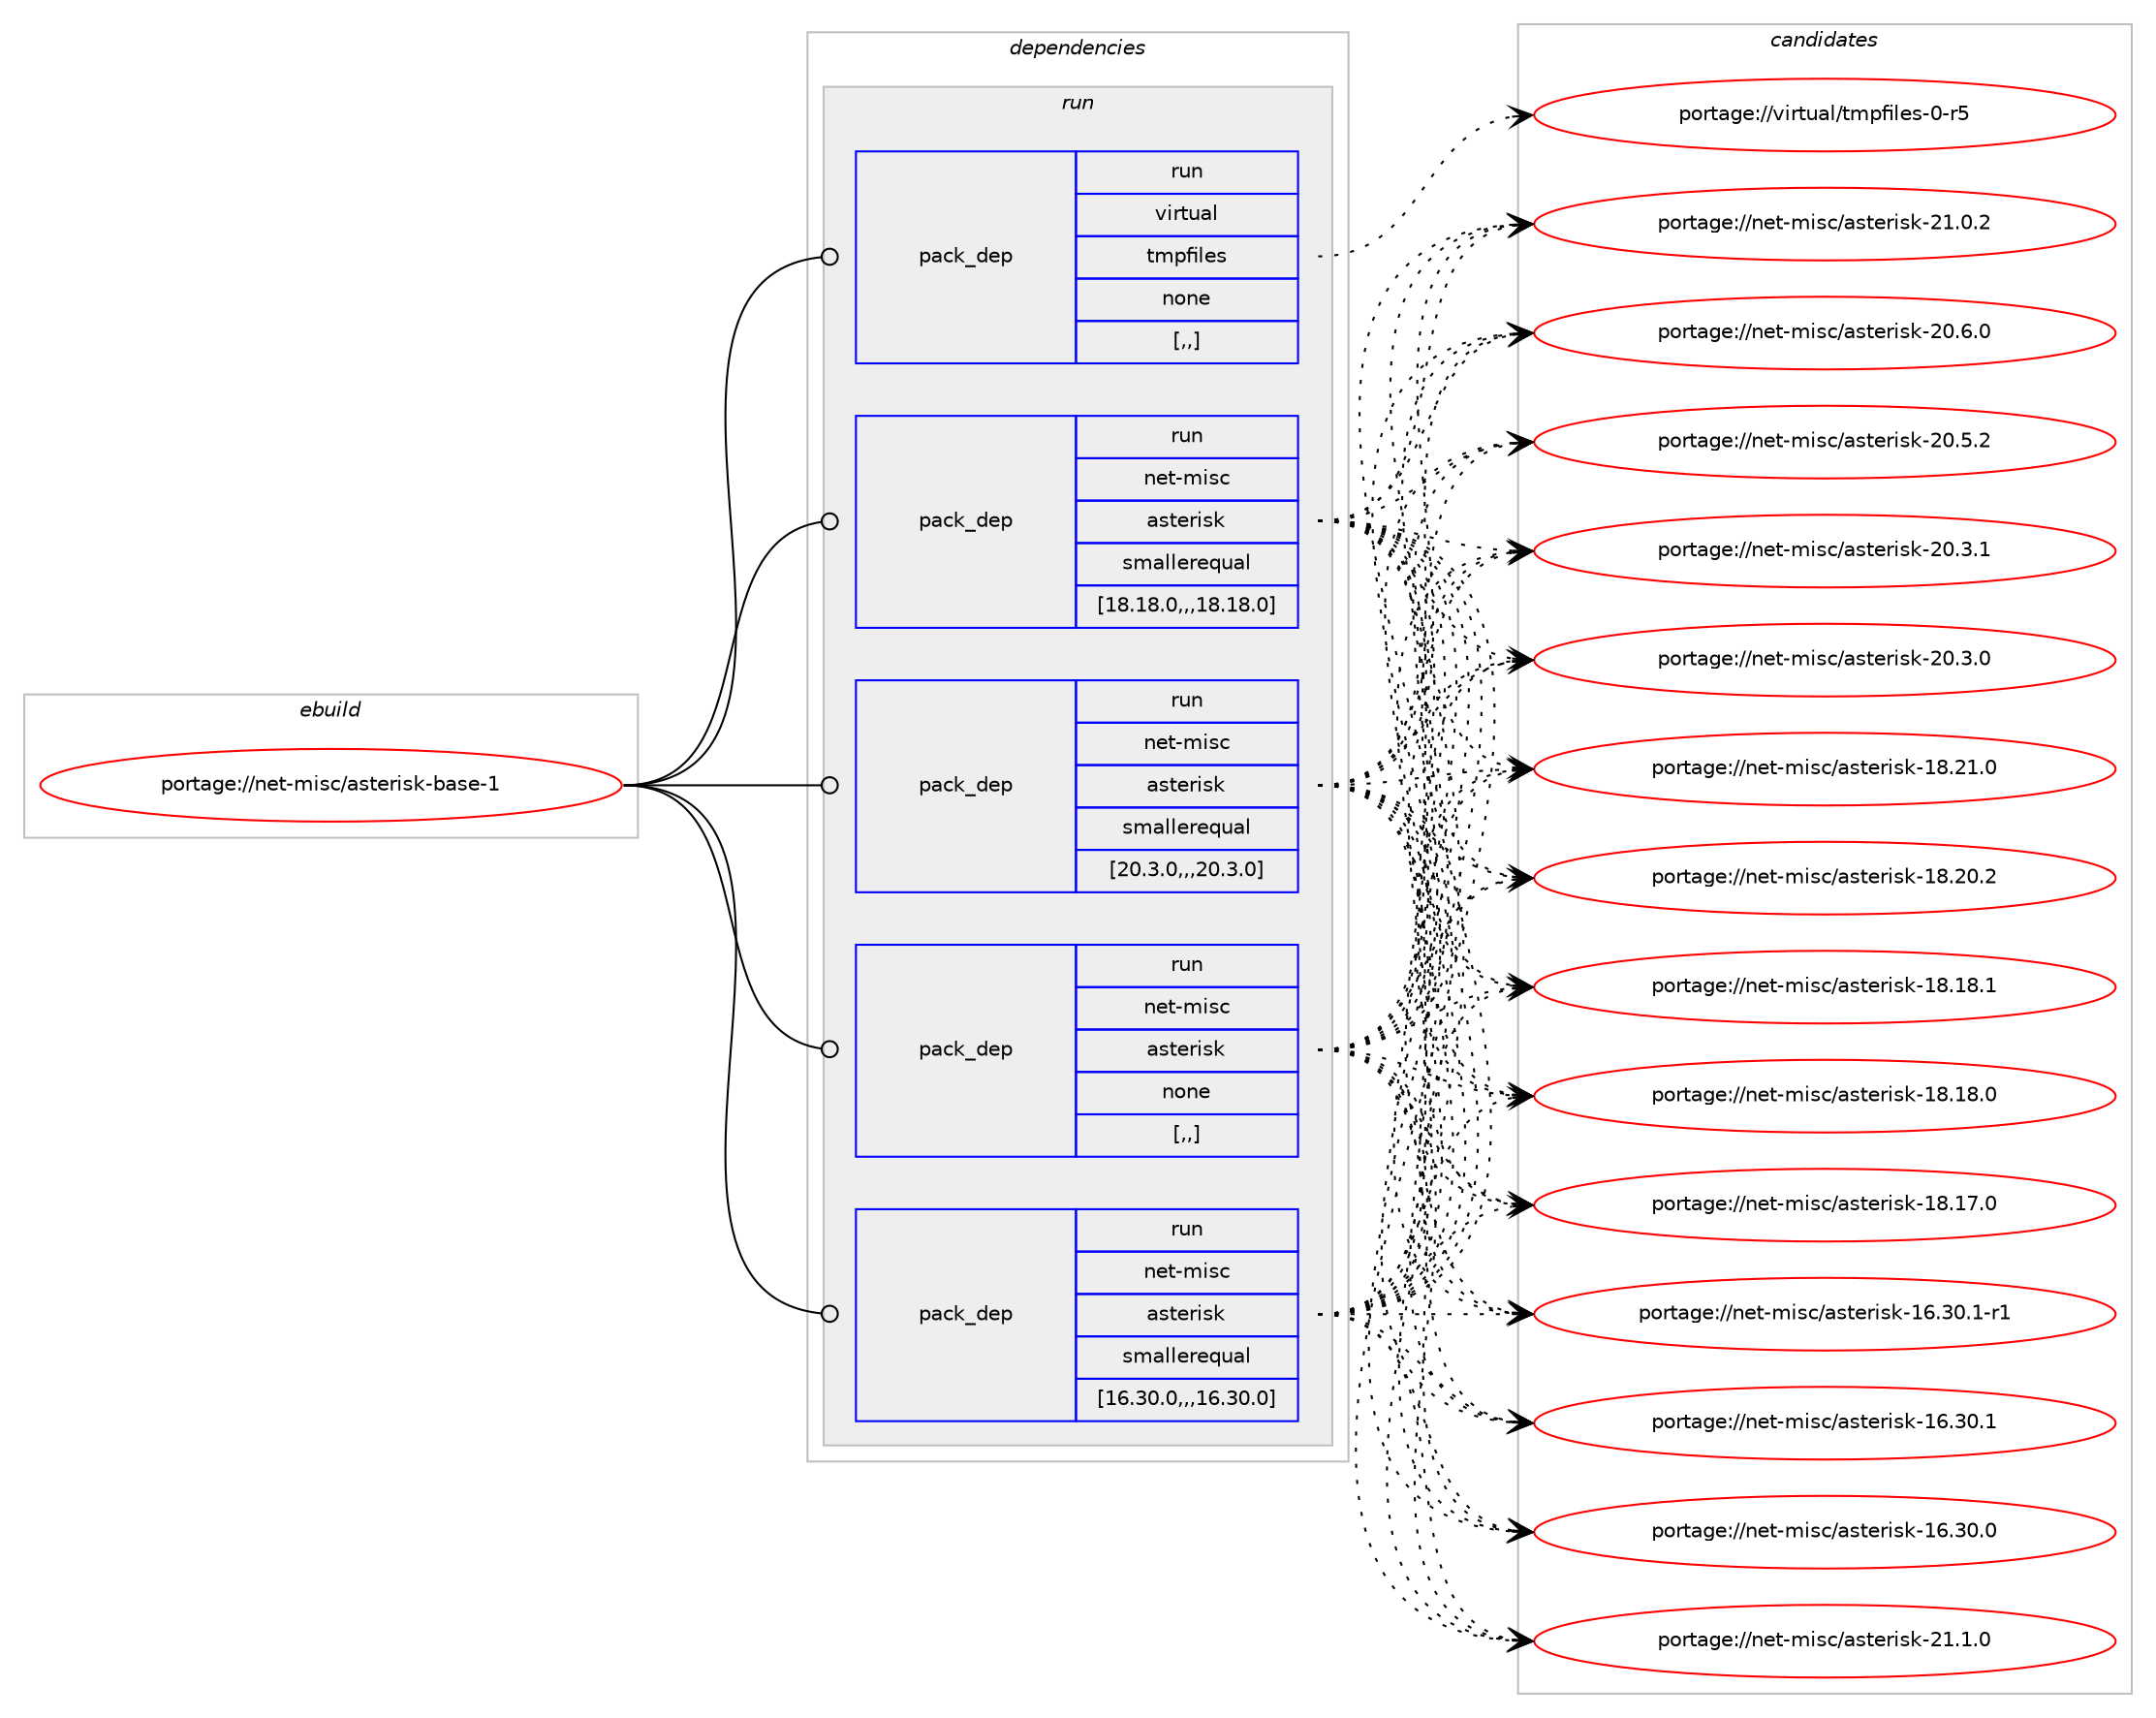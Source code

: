 digraph prolog {

# *************
# Graph options
# *************

newrank=true;
concentrate=true;
compound=true;
graph [rankdir=LR,fontname=Helvetica,fontsize=10,ranksep=1.5];#, ranksep=2.5, nodesep=0.2];
edge  [arrowhead=vee];
node  [fontname=Helvetica,fontsize=10];

# **********
# The ebuild
# **********

subgraph cluster_leftcol {
color=gray;
label=<<i>ebuild</i>>;
id [label="portage://net-misc/asterisk-base-1", color=red, width=4, href="../net-misc/asterisk-base-1.svg"];
}

# ****************
# The dependencies
# ****************

subgraph cluster_midcol {
color=gray;
label=<<i>dependencies</i>>;
subgraph cluster_compile {
fillcolor="#eeeeee";
style=filled;
label=<<i>compile</i>>;
}
subgraph cluster_compileandrun {
fillcolor="#eeeeee";
style=filled;
label=<<i>compile and run</i>>;
}
subgraph cluster_run {
fillcolor="#eeeeee";
style=filled;
label=<<i>run</i>>;
subgraph pack268604 {
dependency367840 [label=<<TABLE BORDER="0" CELLBORDER="1" CELLSPACING="0" CELLPADDING="4" WIDTH="220"><TR><TD ROWSPAN="6" CELLPADDING="30">pack_dep</TD></TR><TR><TD WIDTH="110">run</TD></TR><TR><TD>net-misc</TD></TR><TR><TD>asterisk</TD></TR><TR><TD>none</TD></TR><TR><TD>[,,]</TD></TR></TABLE>>, shape=none, color=blue];
}
id:e -> dependency367840:w [weight=20,style="solid",arrowhead="odot"];
subgraph pack268605 {
dependency367841 [label=<<TABLE BORDER="0" CELLBORDER="1" CELLSPACING="0" CELLPADDING="4" WIDTH="220"><TR><TD ROWSPAN="6" CELLPADDING="30">pack_dep</TD></TR><TR><TD WIDTH="110">run</TD></TR><TR><TD>virtual</TD></TR><TR><TD>tmpfiles</TD></TR><TR><TD>none</TD></TR><TR><TD>[,,]</TD></TR></TABLE>>, shape=none, color=blue];
}
id:e -> dependency367841:w [weight=20,style="solid",arrowhead="odot"];
subgraph pack268606 {
dependency367842 [label=<<TABLE BORDER="0" CELLBORDER="1" CELLSPACING="0" CELLPADDING="4" WIDTH="220"><TR><TD ROWSPAN="6" CELLPADDING="30">pack_dep</TD></TR><TR><TD WIDTH="110">run</TD></TR><TR><TD>net-misc</TD></TR><TR><TD>asterisk</TD></TR><TR><TD>smallerequal</TD></TR><TR><TD>[16.30.0,,,16.30.0]</TD></TR></TABLE>>, shape=none, color=blue];
}
id:e -> dependency367842:w [weight=20,style="solid",arrowhead="odot"];
subgraph pack268607 {
dependency367843 [label=<<TABLE BORDER="0" CELLBORDER="1" CELLSPACING="0" CELLPADDING="4" WIDTH="220"><TR><TD ROWSPAN="6" CELLPADDING="30">pack_dep</TD></TR><TR><TD WIDTH="110">run</TD></TR><TR><TD>net-misc</TD></TR><TR><TD>asterisk</TD></TR><TR><TD>smallerequal</TD></TR><TR><TD>[18.18.0,,,18.18.0]</TD></TR></TABLE>>, shape=none, color=blue];
}
id:e -> dependency367843:w [weight=20,style="solid",arrowhead="odot"];
subgraph pack268608 {
dependency367844 [label=<<TABLE BORDER="0" CELLBORDER="1" CELLSPACING="0" CELLPADDING="4" WIDTH="220"><TR><TD ROWSPAN="6" CELLPADDING="30">pack_dep</TD></TR><TR><TD WIDTH="110">run</TD></TR><TR><TD>net-misc</TD></TR><TR><TD>asterisk</TD></TR><TR><TD>smallerequal</TD></TR><TR><TD>[20.3.0,,,20.3.0]</TD></TR></TABLE>>, shape=none, color=blue];
}
id:e -> dependency367844:w [weight=20,style="solid",arrowhead="odot"];
}
}

# **************
# The candidates
# **************

subgraph cluster_choices {
rank=same;
color=gray;
label=<<i>candidates</i>>;

subgraph choice268604 {
color=black;
nodesep=1;
choice1101011164510910511599479711511610111410511510745504946494648 [label="portage://net-misc/asterisk-21.1.0", color=red, width=4,href="../net-misc/asterisk-21.1.0.svg"];
choice1101011164510910511599479711511610111410511510745504946484650 [label="portage://net-misc/asterisk-21.0.2", color=red, width=4,href="../net-misc/asterisk-21.0.2.svg"];
choice1101011164510910511599479711511610111410511510745504846544648 [label="portage://net-misc/asterisk-20.6.0", color=red, width=4,href="../net-misc/asterisk-20.6.0.svg"];
choice1101011164510910511599479711511610111410511510745504846534650 [label="portage://net-misc/asterisk-20.5.2", color=red, width=4,href="../net-misc/asterisk-20.5.2.svg"];
choice1101011164510910511599479711511610111410511510745504846514649 [label="portage://net-misc/asterisk-20.3.1", color=red, width=4,href="../net-misc/asterisk-20.3.1.svg"];
choice1101011164510910511599479711511610111410511510745504846514648 [label="portage://net-misc/asterisk-20.3.0", color=red, width=4,href="../net-misc/asterisk-20.3.0.svg"];
choice110101116451091051159947971151161011141051151074549564650494648 [label="portage://net-misc/asterisk-18.21.0", color=red, width=4,href="../net-misc/asterisk-18.21.0.svg"];
choice110101116451091051159947971151161011141051151074549564650484650 [label="portage://net-misc/asterisk-18.20.2", color=red, width=4,href="../net-misc/asterisk-18.20.2.svg"];
choice110101116451091051159947971151161011141051151074549564649564649 [label="portage://net-misc/asterisk-18.18.1", color=red, width=4,href="../net-misc/asterisk-18.18.1.svg"];
choice110101116451091051159947971151161011141051151074549564649564648 [label="portage://net-misc/asterisk-18.18.0", color=red, width=4,href="../net-misc/asterisk-18.18.0.svg"];
choice110101116451091051159947971151161011141051151074549564649554648 [label="portage://net-misc/asterisk-18.17.0", color=red, width=4,href="../net-misc/asterisk-18.17.0.svg"];
choice1101011164510910511599479711511610111410511510745495446514846494511449 [label="portage://net-misc/asterisk-16.30.1-r1", color=red, width=4,href="../net-misc/asterisk-16.30.1-r1.svg"];
choice110101116451091051159947971151161011141051151074549544651484649 [label="portage://net-misc/asterisk-16.30.1", color=red, width=4,href="../net-misc/asterisk-16.30.1.svg"];
choice110101116451091051159947971151161011141051151074549544651484648 [label="portage://net-misc/asterisk-16.30.0", color=red, width=4,href="../net-misc/asterisk-16.30.0.svg"];
dependency367840:e -> choice1101011164510910511599479711511610111410511510745504946494648:w [style=dotted,weight="100"];
dependency367840:e -> choice1101011164510910511599479711511610111410511510745504946484650:w [style=dotted,weight="100"];
dependency367840:e -> choice1101011164510910511599479711511610111410511510745504846544648:w [style=dotted,weight="100"];
dependency367840:e -> choice1101011164510910511599479711511610111410511510745504846534650:w [style=dotted,weight="100"];
dependency367840:e -> choice1101011164510910511599479711511610111410511510745504846514649:w [style=dotted,weight="100"];
dependency367840:e -> choice1101011164510910511599479711511610111410511510745504846514648:w [style=dotted,weight="100"];
dependency367840:e -> choice110101116451091051159947971151161011141051151074549564650494648:w [style=dotted,weight="100"];
dependency367840:e -> choice110101116451091051159947971151161011141051151074549564650484650:w [style=dotted,weight="100"];
dependency367840:e -> choice110101116451091051159947971151161011141051151074549564649564649:w [style=dotted,weight="100"];
dependency367840:e -> choice110101116451091051159947971151161011141051151074549564649564648:w [style=dotted,weight="100"];
dependency367840:e -> choice110101116451091051159947971151161011141051151074549564649554648:w [style=dotted,weight="100"];
dependency367840:e -> choice1101011164510910511599479711511610111410511510745495446514846494511449:w [style=dotted,weight="100"];
dependency367840:e -> choice110101116451091051159947971151161011141051151074549544651484649:w [style=dotted,weight="100"];
dependency367840:e -> choice110101116451091051159947971151161011141051151074549544651484648:w [style=dotted,weight="100"];
}
subgraph choice268605 {
color=black;
nodesep=1;
choice118105114116117971084711610911210210510810111545484511453 [label="portage://virtual/tmpfiles-0-r5", color=red, width=4,href="../virtual/tmpfiles-0-r5.svg"];
dependency367841:e -> choice118105114116117971084711610911210210510810111545484511453:w [style=dotted,weight="100"];
}
subgraph choice268606 {
color=black;
nodesep=1;
choice1101011164510910511599479711511610111410511510745504946494648 [label="portage://net-misc/asterisk-21.1.0", color=red, width=4,href="../net-misc/asterisk-21.1.0.svg"];
choice1101011164510910511599479711511610111410511510745504946484650 [label="portage://net-misc/asterisk-21.0.2", color=red, width=4,href="../net-misc/asterisk-21.0.2.svg"];
choice1101011164510910511599479711511610111410511510745504846544648 [label="portage://net-misc/asterisk-20.6.0", color=red, width=4,href="../net-misc/asterisk-20.6.0.svg"];
choice1101011164510910511599479711511610111410511510745504846534650 [label="portage://net-misc/asterisk-20.5.2", color=red, width=4,href="../net-misc/asterisk-20.5.2.svg"];
choice1101011164510910511599479711511610111410511510745504846514649 [label="portage://net-misc/asterisk-20.3.1", color=red, width=4,href="../net-misc/asterisk-20.3.1.svg"];
choice1101011164510910511599479711511610111410511510745504846514648 [label="portage://net-misc/asterisk-20.3.0", color=red, width=4,href="../net-misc/asterisk-20.3.0.svg"];
choice110101116451091051159947971151161011141051151074549564650494648 [label="portage://net-misc/asterisk-18.21.0", color=red, width=4,href="../net-misc/asterisk-18.21.0.svg"];
choice110101116451091051159947971151161011141051151074549564650484650 [label="portage://net-misc/asterisk-18.20.2", color=red, width=4,href="../net-misc/asterisk-18.20.2.svg"];
choice110101116451091051159947971151161011141051151074549564649564649 [label="portage://net-misc/asterisk-18.18.1", color=red, width=4,href="../net-misc/asterisk-18.18.1.svg"];
choice110101116451091051159947971151161011141051151074549564649564648 [label="portage://net-misc/asterisk-18.18.0", color=red, width=4,href="../net-misc/asterisk-18.18.0.svg"];
choice110101116451091051159947971151161011141051151074549564649554648 [label="portage://net-misc/asterisk-18.17.0", color=red, width=4,href="../net-misc/asterisk-18.17.0.svg"];
choice1101011164510910511599479711511610111410511510745495446514846494511449 [label="portage://net-misc/asterisk-16.30.1-r1", color=red, width=4,href="../net-misc/asterisk-16.30.1-r1.svg"];
choice110101116451091051159947971151161011141051151074549544651484649 [label="portage://net-misc/asterisk-16.30.1", color=red, width=4,href="../net-misc/asterisk-16.30.1.svg"];
choice110101116451091051159947971151161011141051151074549544651484648 [label="portage://net-misc/asterisk-16.30.0", color=red, width=4,href="../net-misc/asterisk-16.30.0.svg"];
dependency367842:e -> choice1101011164510910511599479711511610111410511510745504946494648:w [style=dotted,weight="100"];
dependency367842:e -> choice1101011164510910511599479711511610111410511510745504946484650:w [style=dotted,weight="100"];
dependency367842:e -> choice1101011164510910511599479711511610111410511510745504846544648:w [style=dotted,weight="100"];
dependency367842:e -> choice1101011164510910511599479711511610111410511510745504846534650:w [style=dotted,weight="100"];
dependency367842:e -> choice1101011164510910511599479711511610111410511510745504846514649:w [style=dotted,weight="100"];
dependency367842:e -> choice1101011164510910511599479711511610111410511510745504846514648:w [style=dotted,weight="100"];
dependency367842:e -> choice110101116451091051159947971151161011141051151074549564650494648:w [style=dotted,weight="100"];
dependency367842:e -> choice110101116451091051159947971151161011141051151074549564650484650:w [style=dotted,weight="100"];
dependency367842:e -> choice110101116451091051159947971151161011141051151074549564649564649:w [style=dotted,weight="100"];
dependency367842:e -> choice110101116451091051159947971151161011141051151074549564649564648:w [style=dotted,weight="100"];
dependency367842:e -> choice110101116451091051159947971151161011141051151074549564649554648:w [style=dotted,weight="100"];
dependency367842:e -> choice1101011164510910511599479711511610111410511510745495446514846494511449:w [style=dotted,weight="100"];
dependency367842:e -> choice110101116451091051159947971151161011141051151074549544651484649:w [style=dotted,weight="100"];
dependency367842:e -> choice110101116451091051159947971151161011141051151074549544651484648:w [style=dotted,weight="100"];
}
subgraph choice268607 {
color=black;
nodesep=1;
choice1101011164510910511599479711511610111410511510745504946494648 [label="portage://net-misc/asterisk-21.1.0", color=red, width=4,href="../net-misc/asterisk-21.1.0.svg"];
choice1101011164510910511599479711511610111410511510745504946484650 [label="portage://net-misc/asterisk-21.0.2", color=red, width=4,href="../net-misc/asterisk-21.0.2.svg"];
choice1101011164510910511599479711511610111410511510745504846544648 [label="portage://net-misc/asterisk-20.6.0", color=red, width=4,href="../net-misc/asterisk-20.6.0.svg"];
choice1101011164510910511599479711511610111410511510745504846534650 [label="portage://net-misc/asterisk-20.5.2", color=red, width=4,href="../net-misc/asterisk-20.5.2.svg"];
choice1101011164510910511599479711511610111410511510745504846514649 [label="portage://net-misc/asterisk-20.3.1", color=red, width=4,href="../net-misc/asterisk-20.3.1.svg"];
choice1101011164510910511599479711511610111410511510745504846514648 [label="portage://net-misc/asterisk-20.3.0", color=red, width=4,href="../net-misc/asterisk-20.3.0.svg"];
choice110101116451091051159947971151161011141051151074549564650494648 [label="portage://net-misc/asterisk-18.21.0", color=red, width=4,href="../net-misc/asterisk-18.21.0.svg"];
choice110101116451091051159947971151161011141051151074549564650484650 [label="portage://net-misc/asterisk-18.20.2", color=red, width=4,href="../net-misc/asterisk-18.20.2.svg"];
choice110101116451091051159947971151161011141051151074549564649564649 [label="portage://net-misc/asterisk-18.18.1", color=red, width=4,href="../net-misc/asterisk-18.18.1.svg"];
choice110101116451091051159947971151161011141051151074549564649564648 [label="portage://net-misc/asterisk-18.18.0", color=red, width=4,href="../net-misc/asterisk-18.18.0.svg"];
choice110101116451091051159947971151161011141051151074549564649554648 [label="portage://net-misc/asterisk-18.17.0", color=red, width=4,href="../net-misc/asterisk-18.17.0.svg"];
choice1101011164510910511599479711511610111410511510745495446514846494511449 [label="portage://net-misc/asterisk-16.30.1-r1", color=red, width=4,href="../net-misc/asterisk-16.30.1-r1.svg"];
choice110101116451091051159947971151161011141051151074549544651484649 [label="portage://net-misc/asterisk-16.30.1", color=red, width=4,href="../net-misc/asterisk-16.30.1.svg"];
choice110101116451091051159947971151161011141051151074549544651484648 [label="portage://net-misc/asterisk-16.30.0", color=red, width=4,href="../net-misc/asterisk-16.30.0.svg"];
dependency367843:e -> choice1101011164510910511599479711511610111410511510745504946494648:w [style=dotted,weight="100"];
dependency367843:e -> choice1101011164510910511599479711511610111410511510745504946484650:w [style=dotted,weight="100"];
dependency367843:e -> choice1101011164510910511599479711511610111410511510745504846544648:w [style=dotted,weight="100"];
dependency367843:e -> choice1101011164510910511599479711511610111410511510745504846534650:w [style=dotted,weight="100"];
dependency367843:e -> choice1101011164510910511599479711511610111410511510745504846514649:w [style=dotted,weight="100"];
dependency367843:e -> choice1101011164510910511599479711511610111410511510745504846514648:w [style=dotted,weight="100"];
dependency367843:e -> choice110101116451091051159947971151161011141051151074549564650494648:w [style=dotted,weight="100"];
dependency367843:e -> choice110101116451091051159947971151161011141051151074549564650484650:w [style=dotted,weight="100"];
dependency367843:e -> choice110101116451091051159947971151161011141051151074549564649564649:w [style=dotted,weight="100"];
dependency367843:e -> choice110101116451091051159947971151161011141051151074549564649564648:w [style=dotted,weight="100"];
dependency367843:e -> choice110101116451091051159947971151161011141051151074549564649554648:w [style=dotted,weight="100"];
dependency367843:e -> choice1101011164510910511599479711511610111410511510745495446514846494511449:w [style=dotted,weight="100"];
dependency367843:e -> choice110101116451091051159947971151161011141051151074549544651484649:w [style=dotted,weight="100"];
dependency367843:e -> choice110101116451091051159947971151161011141051151074549544651484648:w [style=dotted,weight="100"];
}
subgraph choice268608 {
color=black;
nodesep=1;
choice1101011164510910511599479711511610111410511510745504946494648 [label="portage://net-misc/asterisk-21.1.0", color=red, width=4,href="../net-misc/asterisk-21.1.0.svg"];
choice1101011164510910511599479711511610111410511510745504946484650 [label="portage://net-misc/asterisk-21.0.2", color=red, width=4,href="../net-misc/asterisk-21.0.2.svg"];
choice1101011164510910511599479711511610111410511510745504846544648 [label="portage://net-misc/asterisk-20.6.0", color=red, width=4,href="../net-misc/asterisk-20.6.0.svg"];
choice1101011164510910511599479711511610111410511510745504846534650 [label="portage://net-misc/asterisk-20.5.2", color=red, width=4,href="../net-misc/asterisk-20.5.2.svg"];
choice1101011164510910511599479711511610111410511510745504846514649 [label="portage://net-misc/asterisk-20.3.1", color=red, width=4,href="../net-misc/asterisk-20.3.1.svg"];
choice1101011164510910511599479711511610111410511510745504846514648 [label="portage://net-misc/asterisk-20.3.0", color=red, width=4,href="../net-misc/asterisk-20.3.0.svg"];
choice110101116451091051159947971151161011141051151074549564650494648 [label="portage://net-misc/asterisk-18.21.0", color=red, width=4,href="../net-misc/asterisk-18.21.0.svg"];
choice110101116451091051159947971151161011141051151074549564650484650 [label="portage://net-misc/asterisk-18.20.2", color=red, width=4,href="../net-misc/asterisk-18.20.2.svg"];
choice110101116451091051159947971151161011141051151074549564649564649 [label="portage://net-misc/asterisk-18.18.1", color=red, width=4,href="../net-misc/asterisk-18.18.1.svg"];
choice110101116451091051159947971151161011141051151074549564649564648 [label="portage://net-misc/asterisk-18.18.0", color=red, width=4,href="../net-misc/asterisk-18.18.0.svg"];
choice110101116451091051159947971151161011141051151074549564649554648 [label="portage://net-misc/asterisk-18.17.0", color=red, width=4,href="../net-misc/asterisk-18.17.0.svg"];
choice1101011164510910511599479711511610111410511510745495446514846494511449 [label="portage://net-misc/asterisk-16.30.1-r1", color=red, width=4,href="../net-misc/asterisk-16.30.1-r1.svg"];
choice110101116451091051159947971151161011141051151074549544651484649 [label="portage://net-misc/asterisk-16.30.1", color=red, width=4,href="../net-misc/asterisk-16.30.1.svg"];
choice110101116451091051159947971151161011141051151074549544651484648 [label="portage://net-misc/asterisk-16.30.0", color=red, width=4,href="../net-misc/asterisk-16.30.0.svg"];
dependency367844:e -> choice1101011164510910511599479711511610111410511510745504946494648:w [style=dotted,weight="100"];
dependency367844:e -> choice1101011164510910511599479711511610111410511510745504946484650:w [style=dotted,weight="100"];
dependency367844:e -> choice1101011164510910511599479711511610111410511510745504846544648:w [style=dotted,weight="100"];
dependency367844:e -> choice1101011164510910511599479711511610111410511510745504846534650:w [style=dotted,weight="100"];
dependency367844:e -> choice1101011164510910511599479711511610111410511510745504846514649:w [style=dotted,weight="100"];
dependency367844:e -> choice1101011164510910511599479711511610111410511510745504846514648:w [style=dotted,weight="100"];
dependency367844:e -> choice110101116451091051159947971151161011141051151074549564650494648:w [style=dotted,weight="100"];
dependency367844:e -> choice110101116451091051159947971151161011141051151074549564650484650:w [style=dotted,weight="100"];
dependency367844:e -> choice110101116451091051159947971151161011141051151074549564649564649:w [style=dotted,weight="100"];
dependency367844:e -> choice110101116451091051159947971151161011141051151074549564649564648:w [style=dotted,weight="100"];
dependency367844:e -> choice110101116451091051159947971151161011141051151074549564649554648:w [style=dotted,weight="100"];
dependency367844:e -> choice1101011164510910511599479711511610111410511510745495446514846494511449:w [style=dotted,weight="100"];
dependency367844:e -> choice110101116451091051159947971151161011141051151074549544651484649:w [style=dotted,weight="100"];
dependency367844:e -> choice110101116451091051159947971151161011141051151074549544651484648:w [style=dotted,weight="100"];
}
}

}
